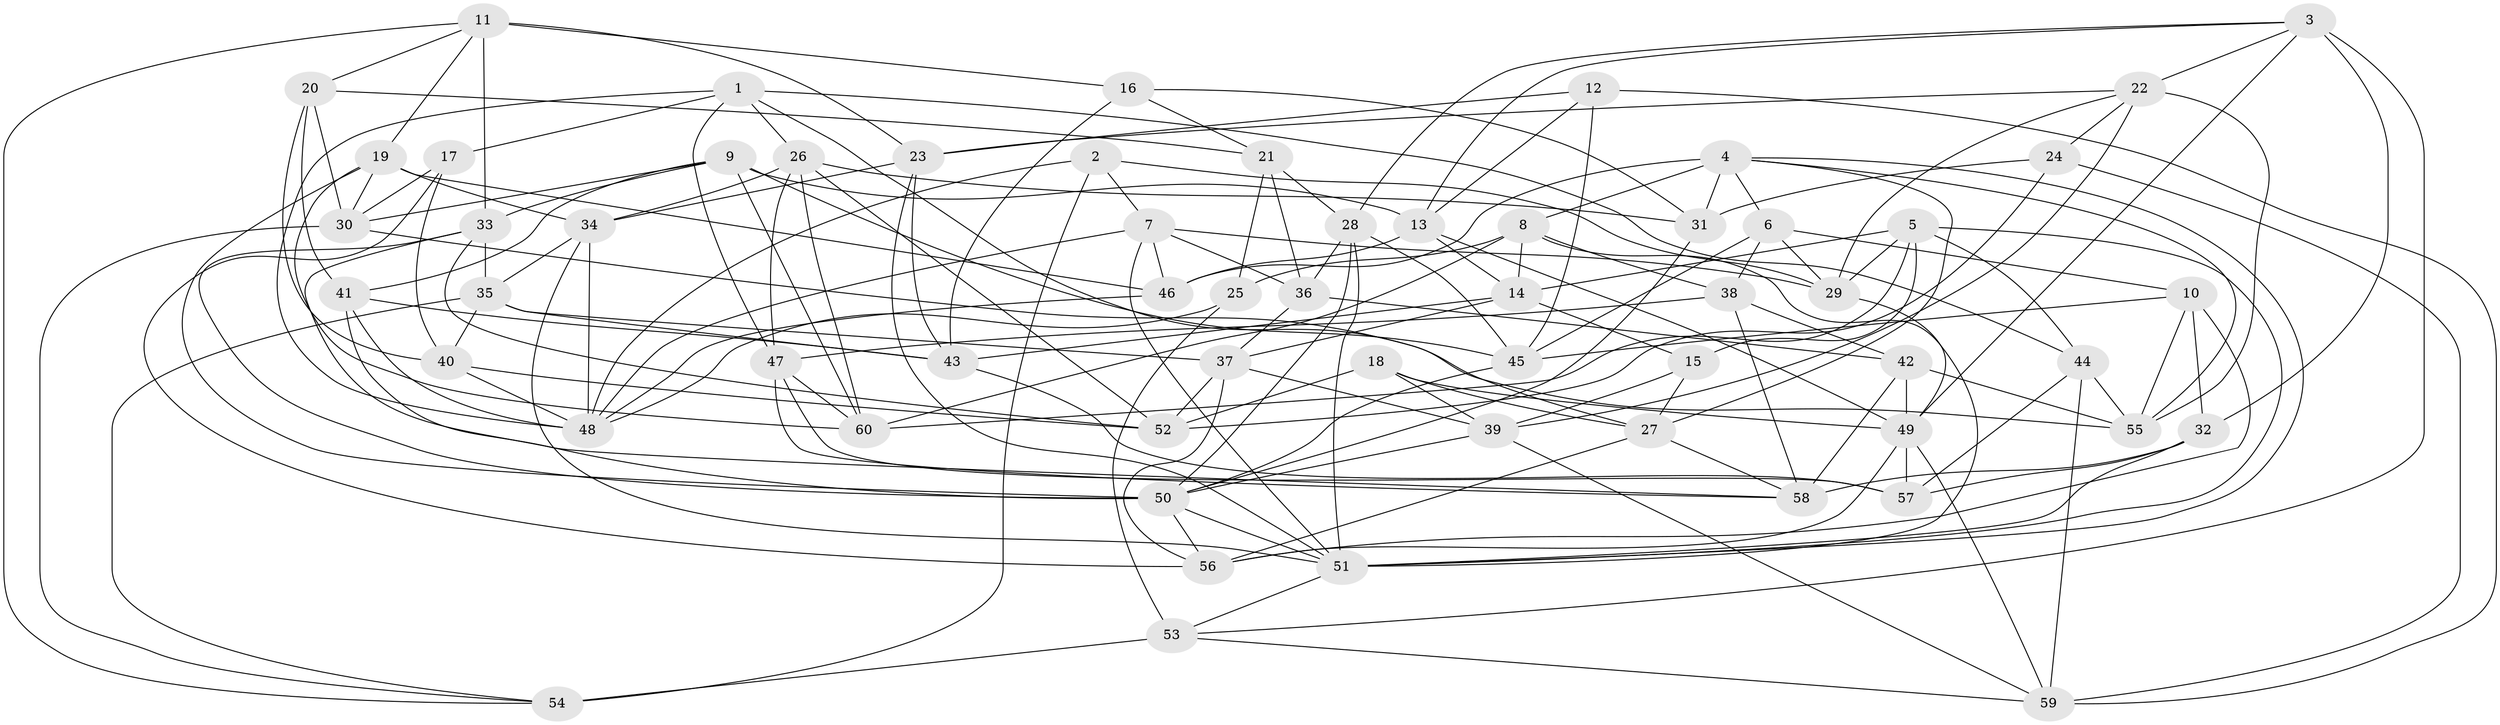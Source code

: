 // original degree distribution, {4: 1.0}
// Generated by graph-tools (version 1.1) at 2025/27/03/09/25 03:27:02]
// undirected, 60 vertices, 170 edges
graph export_dot {
graph [start="1"]
  node [color=gray90,style=filled];
  1;
  2;
  3;
  4;
  5;
  6;
  7;
  8;
  9;
  10;
  11;
  12;
  13;
  14;
  15;
  16;
  17;
  18;
  19;
  20;
  21;
  22;
  23;
  24;
  25;
  26;
  27;
  28;
  29;
  30;
  31;
  32;
  33;
  34;
  35;
  36;
  37;
  38;
  39;
  40;
  41;
  42;
  43;
  44;
  45;
  46;
  47;
  48;
  49;
  50;
  51;
  52;
  53;
  54;
  55;
  56;
  57;
  58;
  59;
  60;
  1 -- 17 [weight=1.0];
  1 -- 26 [weight=1.0];
  1 -- 27 [weight=1.0];
  1 -- 44 [weight=1.0];
  1 -- 47 [weight=1.0];
  1 -- 48 [weight=1.0];
  2 -- 7 [weight=1.0];
  2 -- 29 [weight=1.0];
  2 -- 48 [weight=1.0];
  2 -- 54 [weight=1.0];
  3 -- 13 [weight=1.0];
  3 -- 22 [weight=1.0];
  3 -- 28 [weight=1.0];
  3 -- 32 [weight=1.0];
  3 -- 49 [weight=1.0];
  3 -- 53 [weight=1.0];
  4 -- 6 [weight=2.0];
  4 -- 8 [weight=1.0];
  4 -- 27 [weight=1.0];
  4 -- 31 [weight=2.0];
  4 -- 46 [weight=2.0];
  4 -- 51 [weight=1.0];
  4 -- 55 [weight=1.0];
  5 -- 14 [weight=1.0];
  5 -- 15 [weight=1.0];
  5 -- 29 [weight=1.0];
  5 -- 44 [weight=1.0];
  5 -- 51 [weight=1.0];
  5 -- 60 [weight=1.0];
  6 -- 10 [weight=1.0];
  6 -- 29 [weight=1.0];
  6 -- 38 [weight=1.0];
  6 -- 45 [weight=1.0];
  7 -- 29 [weight=1.0];
  7 -- 36 [weight=1.0];
  7 -- 46 [weight=1.0];
  7 -- 48 [weight=1.0];
  7 -- 51 [weight=1.0];
  8 -- 14 [weight=1.0];
  8 -- 25 [weight=1.0];
  8 -- 38 [weight=1.0];
  8 -- 51 [weight=1.0];
  8 -- 60 [weight=1.0];
  9 -- 13 [weight=1.0];
  9 -- 30 [weight=1.0];
  9 -- 33 [weight=1.0];
  9 -- 41 [weight=1.0];
  9 -- 45 [weight=1.0];
  9 -- 60 [weight=1.0];
  10 -- 32 [weight=2.0];
  10 -- 45 [weight=1.0];
  10 -- 55 [weight=1.0];
  10 -- 56 [weight=1.0];
  11 -- 16 [weight=1.0];
  11 -- 19 [weight=1.0];
  11 -- 20 [weight=1.0];
  11 -- 23 [weight=1.0];
  11 -- 33 [weight=1.0];
  11 -- 54 [weight=1.0];
  12 -- 13 [weight=1.0];
  12 -- 23 [weight=1.0];
  12 -- 45 [weight=1.0];
  12 -- 59 [weight=1.0];
  13 -- 14 [weight=1.0];
  13 -- 46 [weight=1.0];
  13 -- 49 [weight=1.0];
  14 -- 15 [weight=1.0];
  14 -- 37 [weight=1.0];
  14 -- 43 [weight=1.0];
  15 -- 27 [weight=1.0];
  15 -- 39 [weight=1.0];
  16 -- 21 [weight=1.0];
  16 -- 31 [weight=1.0];
  16 -- 43 [weight=1.0];
  17 -- 30 [weight=1.0];
  17 -- 40 [weight=1.0];
  17 -- 56 [weight=1.0];
  18 -- 27 [weight=1.0];
  18 -- 39 [weight=1.0];
  18 -- 49 [weight=1.0];
  18 -- 52 [weight=1.0];
  19 -- 30 [weight=1.0];
  19 -- 34 [weight=1.0];
  19 -- 46 [weight=1.0];
  19 -- 50 [weight=1.0];
  19 -- 60 [weight=1.0];
  20 -- 21 [weight=1.0];
  20 -- 30 [weight=1.0];
  20 -- 40 [weight=2.0];
  20 -- 41 [weight=1.0];
  21 -- 25 [weight=1.0];
  21 -- 28 [weight=1.0];
  21 -- 36 [weight=2.0];
  22 -- 23 [weight=1.0];
  22 -- 24 [weight=1.0];
  22 -- 29 [weight=1.0];
  22 -- 39 [weight=1.0];
  22 -- 55 [weight=1.0];
  23 -- 34 [weight=1.0];
  23 -- 43 [weight=1.0];
  23 -- 51 [weight=1.0];
  24 -- 31 [weight=1.0];
  24 -- 52 [weight=1.0];
  24 -- 59 [weight=1.0];
  25 -- 48 [weight=1.0];
  25 -- 53 [weight=1.0];
  26 -- 31 [weight=1.0];
  26 -- 34 [weight=1.0];
  26 -- 47 [weight=1.0];
  26 -- 52 [weight=1.0];
  26 -- 60 [weight=1.0];
  27 -- 56 [weight=1.0];
  27 -- 58 [weight=1.0];
  28 -- 36 [weight=1.0];
  28 -- 45 [weight=1.0];
  28 -- 50 [weight=1.0];
  28 -- 51 [weight=1.0];
  29 -- 49 [weight=1.0];
  30 -- 54 [weight=1.0];
  30 -- 55 [weight=1.0];
  31 -- 50 [weight=1.0];
  32 -- 51 [weight=1.0];
  32 -- 57 [weight=1.0];
  32 -- 58 [weight=1.0];
  33 -- 35 [weight=1.0];
  33 -- 50 [weight=1.0];
  33 -- 52 [weight=1.0];
  33 -- 58 [weight=1.0];
  34 -- 35 [weight=1.0];
  34 -- 48 [weight=1.0];
  34 -- 51 [weight=1.0];
  35 -- 37 [weight=1.0];
  35 -- 40 [weight=1.0];
  35 -- 43 [weight=1.0];
  35 -- 54 [weight=1.0];
  36 -- 37 [weight=1.0];
  36 -- 42 [weight=1.0];
  37 -- 39 [weight=1.0];
  37 -- 52 [weight=1.0];
  37 -- 56 [weight=1.0];
  38 -- 42 [weight=2.0];
  38 -- 47 [weight=1.0];
  38 -- 58 [weight=1.0];
  39 -- 50 [weight=1.0];
  39 -- 59 [weight=1.0];
  40 -- 48 [weight=1.0];
  40 -- 52 [weight=1.0];
  41 -- 43 [weight=1.0];
  41 -- 48 [weight=1.0];
  41 -- 50 [weight=2.0];
  42 -- 49 [weight=1.0];
  42 -- 55 [weight=1.0];
  42 -- 58 [weight=1.0];
  43 -- 57 [weight=1.0];
  44 -- 55 [weight=1.0];
  44 -- 57 [weight=2.0];
  44 -- 59 [weight=1.0];
  45 -- 50 [weight=1.0];
  46 -- 48 [weight=1.0];
  47 -- 57 [weight=1.0];
  47 -- 58 [weight=1.0];
  47 -- 60 [weight=1.0];
  49 -- 56 [weight=1.0];
  49 -- 57 [weight=1.0];
  49 -- 59 [weight=1.0];
  50 -- 51 [weight=1.0];
  50 -- 56 [weight=1.0];
  51 -- 53 [weight=1.0];
  53 -- 54 [weight=2.0];
  53 -- 59 [weight=1.0];
}
